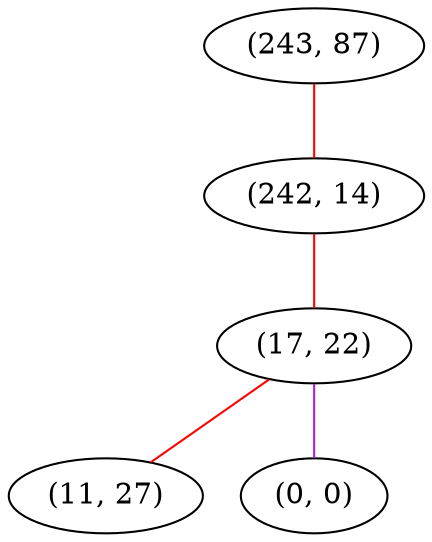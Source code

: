 graph "" {
"(243, 87)";
"(242, 14)";
"(17, 22)";
"(11, 27)";
"(0, 0)";
"(243, 87)" -- "(242, 14)"  [color=red, key=0, weight=1];
"(242, 14)" -- "(17, 22)"  [color=red, key=0, weight=1];
"(17, 22)" -- "(11, 27)"  [color=red, key=0, weight=1];
"(17, 22)" -- "(0, 0)"  [color=purple, key=0, weight=4];
}
